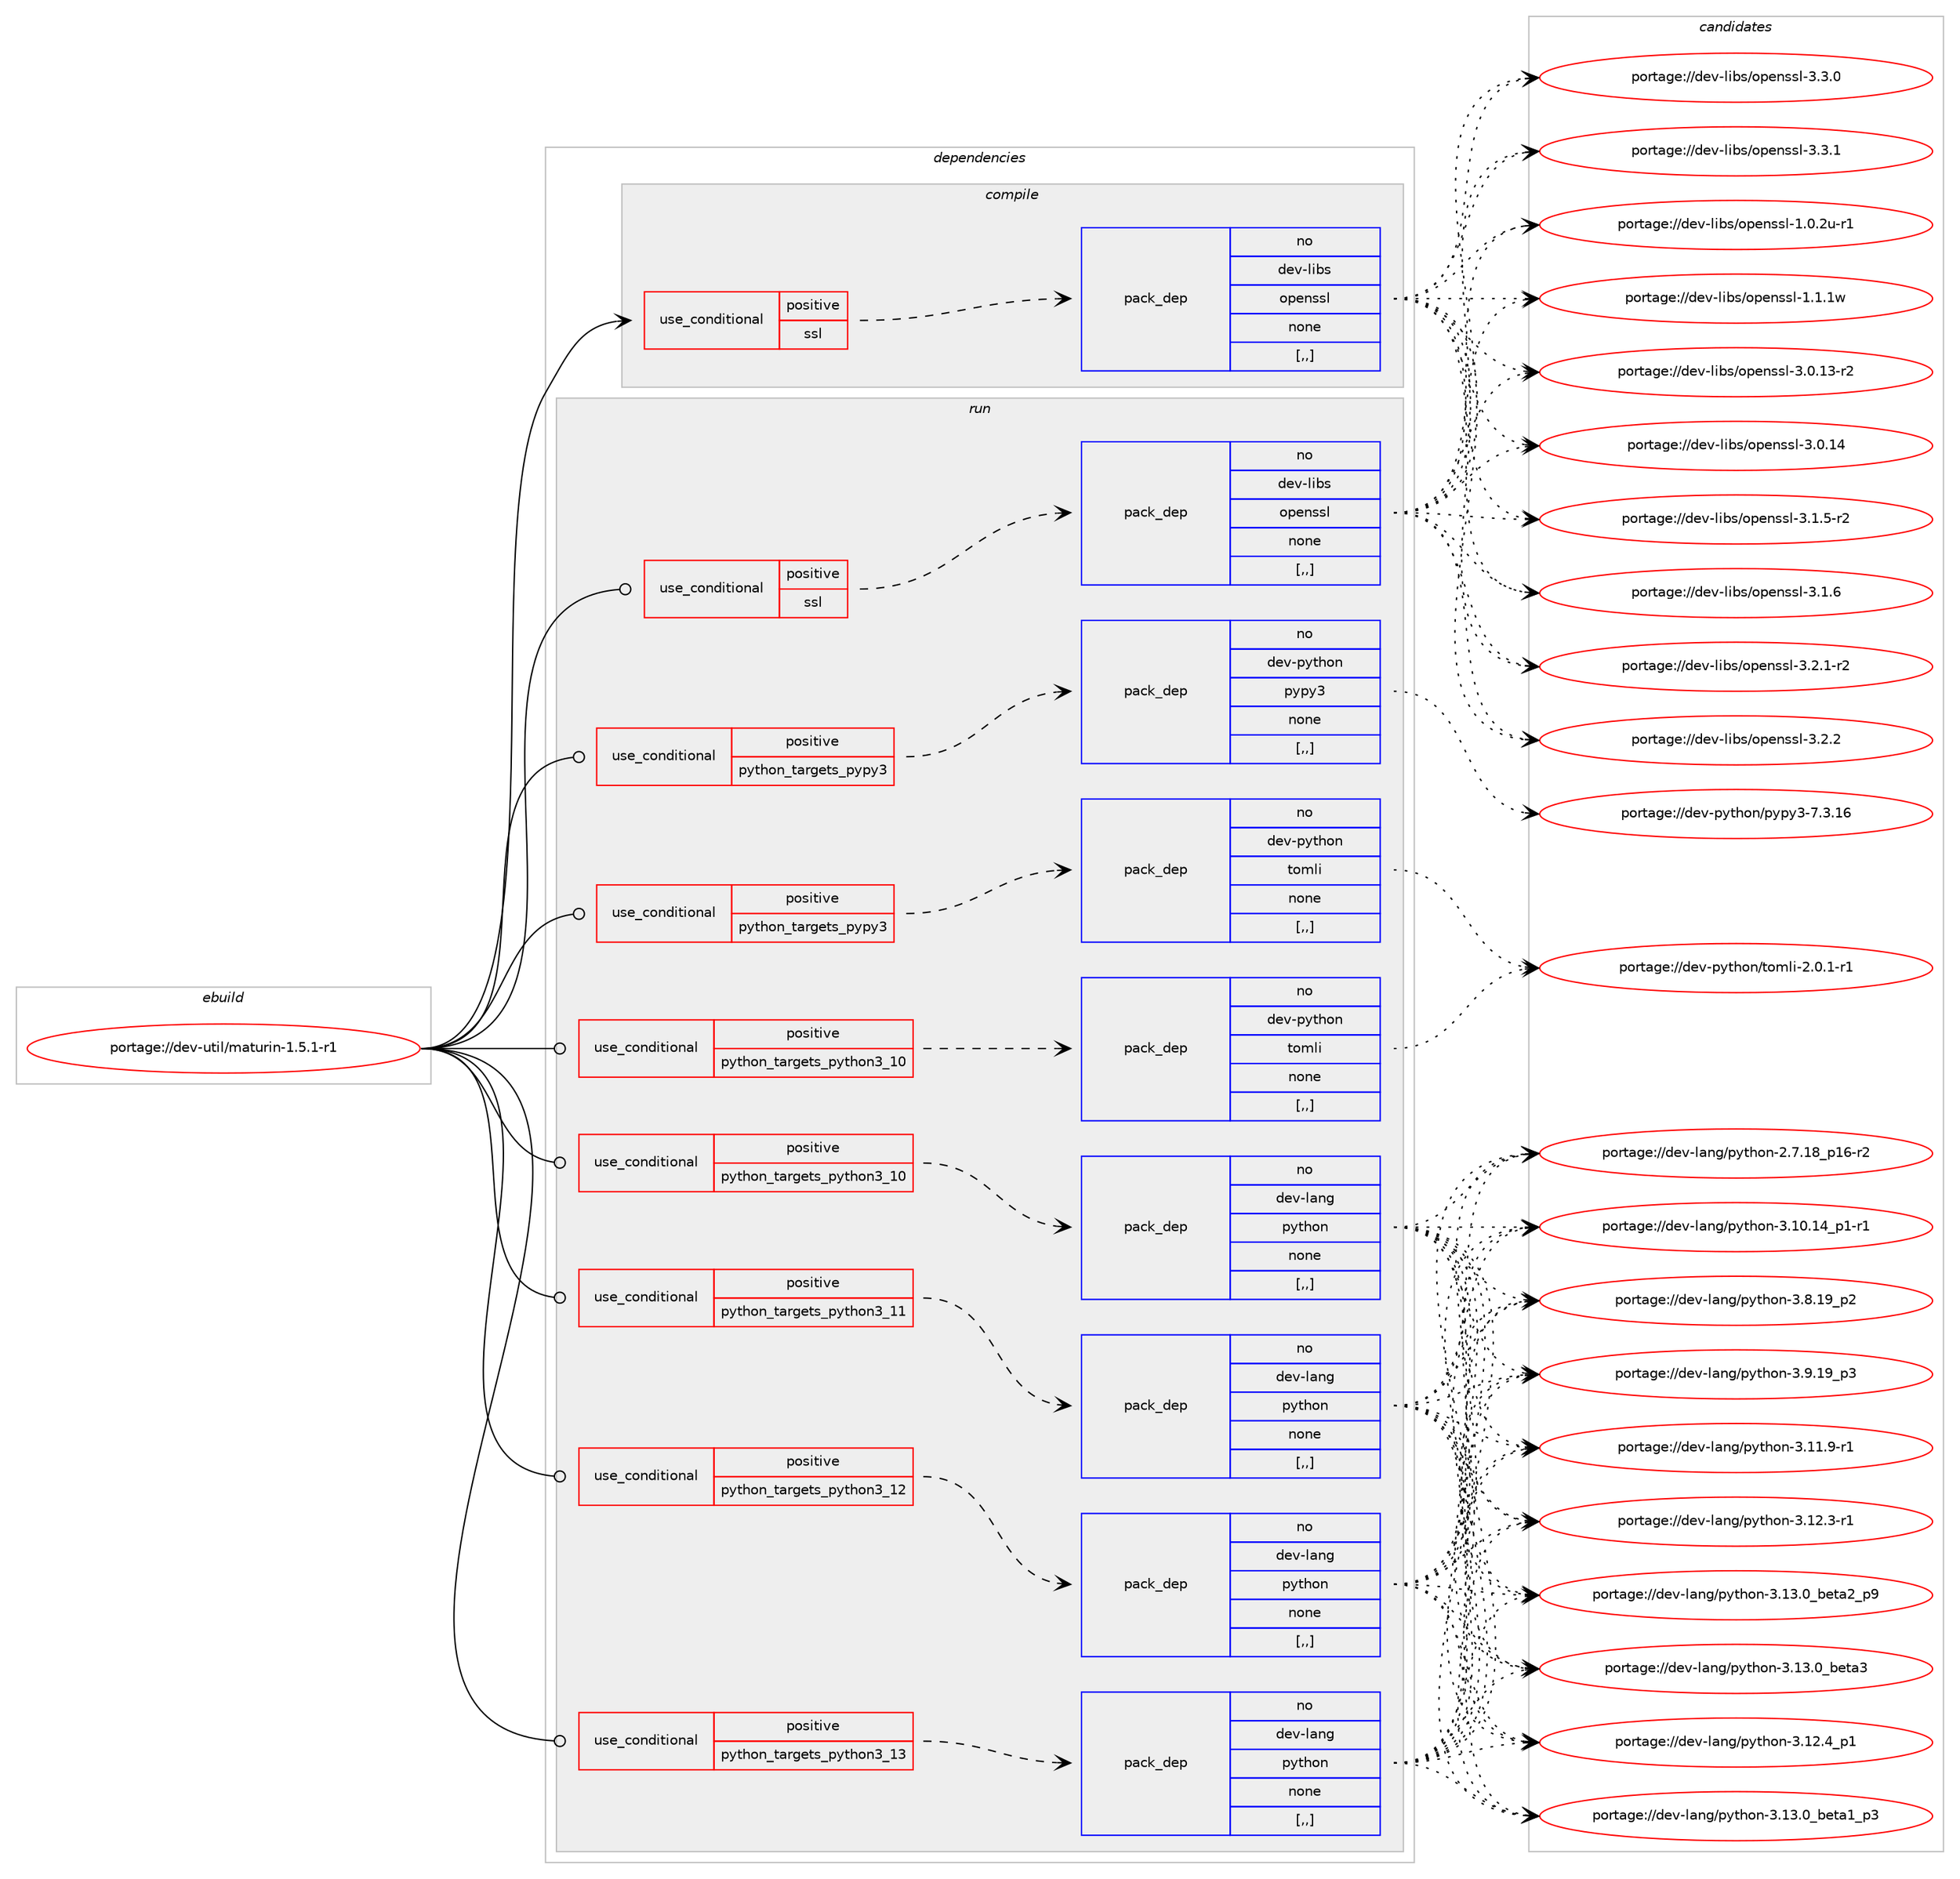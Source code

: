 digraph prolog {

# *************
# Graph options
# *************

newrank=true;
concentrate=true;
compound=true;
graph [rankdir=LR,fontname=Helvetica,fontsize=10,ranksep=1.5];#, ranksep=2.5, nodesep=0.2];
edge  [arrowhead=vee];
node  [fontname=Helvetica,fontsize=10];

# **********
# The ebuild
# **********

subgraph cluster_leftcol {
color=gray;
label=<<i>ebuild</i>>;
id [label="portage://dev-util/maturin-1.5.1-r1", color=red, width=4, href="../dev-util/maturin-1.5.1-r1.svg"];
}

# ****************
# The dependencies
# ****************

subgraph cluster_midcol {
color=gray;
label=<<i>dependencies</i>>;
subgraph cluster_compile {
fillcolor="#eeeeee";
style=filled;
label=<<i>compile</i>>;
subgraph cond59543 {
dependency212521 [label=<<TABLE BORDER="0" CELLBORDER="1" CELLSPACING="0" CELLPADDING="4"><TR><TD ROWSPAN="3" CELLPADDING="10">use_conditional</TD></TR><TR><TD>positive</TD></TR><TR><TD>ssl</TD></TR></TABLE>>, shape=none, color=red];
subgraph pack151562 {
dependency212522 [label=<<TABLE BORDER="0" CELLBORDER="1" CELLSPACING="0" CELLPADDING="4" WIDTH="220"><TR><TD ROWSPAN="6" CELLPADDING="30">pack_dep</TD></TR><TR><TD WIDTH="110">no</TD></TR><TR><TD>dev-libs</TD></TR><TR><TD>openssl</TD></TR><TR><TD>none</TD></TR><TR><TD>[,,]</TD></TR></TABLE>>, shape=none, color=blue];
}
dependency212521:e -> dependency212522:w [weight=20,style="dashed",arrowhead="vee"];
}
id:e -> dependency212521:w [weight=20,style="solid",arrowhead="vee"];
}
subgraph cluster_compileandrun {
fillcolor="#eeeeee";
style=filled;
label=<<i>compile and run</i>>;
}
subgraph cluster_run {
fillcolor="#eeeeee";
style=filled;
label=<<i>run</i>>;
subgraph cond59544 {
dependency212523 [label=<<TABLE BORDER="0" CELLBORDER="1" CELLSPACING="0" CELLPADDING="4"><TR><TD ROWSPAN="3" CELLPADDING="10">use_conditional</TD></TR><TR><TD>positive</TD></TR><TR><TD>python_targets_pypy3</TD></TR></TABLE>>, shape=none, color=red];
subgraph pack151563 {
dependency212524 [label=<<TABLE BORDER="0" CELLBORDER="1" CELLSPACING="0" CELLPADDING="4" WIDTH="220"><TR><TD ROWSPAN="6" CELLPADDING="30">pack_dep</TD></TR><TR><TD WIDTH="110">no</TD></TR><TR><TD>dev-python</TD></TR><TR><TD>pypy3</TD></TR><TR><TD>none</TD></TR><TR><TD>[,,]</TD></TR></TABLE>>, shape=none, color=blue];
}
dependency212523:e -> dependency212524:w [weight=20,style="dashed",arrowhead="vee"];
}
id:e -> dependency212523:w [weight=20,style="solid",arrowhead="odot"];
subgraph cond59545 {
dependency212525 [label=<<TABLE BORDER="0" CELLBORDER="1" CELLSPACING="0" CELLPADDING="4"><TR><TD ROWSPAN="3" CELLPADDING="10">use_conditional</TD></TR><TR><TD>positive</TD></TR><TR><TD>python_targets_pypy3</TD></TR></TABLE>>, shape=none, color=red];
subgraph pack151564 {
dependency212526 [label=<<TABLE BORDER="0" CELLBORDER="1" CELLSPACING="0" CELLPADDING="4" WIDTH="220"><TR><TD ROWSPAN="6" CELLPADDING="30">pack_dep</TD></TR><TR><TD WIDTH="110">no</TD></TR><TR><TD>dev-python</TD></TR><TR><TD>tomli</TD></TR><TR><TD>none</TD></TR><TR><TD>[,,]</TD></TR></TABLE>>, shape=none, color=blue];
}
dependency212525:e -> dependency212526:w [weight=20,style="dashed",arrowhead="vee"];
}
id:e -> dependency212525:w [weight=20,style="solid",arrowhead="odot"];
subgraph cond59546 {
dependency212527 [label=<<TABLE BORDER="0" CELLBORDER="1" CELLSPACING="0" CELLPADDING="4"><TR><TD ROWSPAN="3" CELLPADDING="10">use_conditional</TD></TR><TR><TD>positive</TD></TR><TR><TD>python_targets_python3_10</TD></TR></TABLE>>, shape=none, color=red];
subgraph pack151565 {
dependency212528 [label=<<TABLE BORDER="0" CELLBORDER="1" CELLSPACING="0" CELLPADDING="4" WIDTH="220"><TR><TD ROWSPAN="6" CELLPADDING="30">pack_dep</TD></TR><TR><TD WIDTH="110">no</TD></TR><TR><TD>dev-lang</TD></TR><TR><TD>python</TD></TR><TR><TD>none</TD></TR><TR><TD>[,,]</TD></TR></TABLE>>, shape=none, color=blue];
}
dependency212527:e -> dependency212528:w [weight=20,style="dashed",arrowhead="vee"];
}
id:e -> dependency212527:w [weight=20,style="solid",arrowhead="odot"];
subgraph cond59547 {
dependency212529 [label=<<TABLE BORDER="0" CELLBORDER="1" CELLSPACING="0" CELLPADDING="4"><TR><TD ROWSPAN="3" CELLPADDING="10">use_conditional</TD></TR><TR><TD>positive</TD></TR><TR><TD>python_targets_python3_10</TD></TR></TABLE>>, shape=none, color=red];
subgraph pack151566 {
dependency212530 [label=<<TABLE BORDER="0" CELLBORDER="1" CELLSPACING="0" CELLPADDING="4" WIDTH="220"><TR><TD ROWSPAN="6" CELLPADDING="30">pack_dep</TD></TR><TR><TD WIDTH="110">no</TD></TR><TR><TD>dev-python</TD></TR><TR><TD>tomli</TD></TR><TR><TD>none</TD></TR><TR><TD>[,,]</TD></TR></TABLE>>, shape=none, color=blue];
}
dependency212529:e -> dependency212530:w [weight=20,style="dashed",arrowhead="vee"];
}
id:e -> dependency212529:w [weight=20,style="solid",arrowhead="odot"];
subgraph cond59548 {
dependency212531 [label=<<TABLE BORDER="0" CELLBORDER="1" CELLSPACING="0" CELLPADDING="4"><TR><TD ROWSPAN="3" CELLPADDING="10">use_conditional</TD></TR><TR><TD>positive</TD></TR><TR><TD>python_targets_python3_11</TD></TR></TABLE>>, shape=none, color=red];
subgraph pack151567 {
dependency212532 [label=<<TABLE BORDER="0" CELLBORDER="1" CELLSPACING="0" CELLPADDING="4" WIDTH="220"><TR><TD ROWSPAN="6" CELLPADDING="30">pack_dep</TD></TR><TR><TD WIDTH="110">no</TD></TR><TR><TD>dev-lang</TD></TR><TR><TD>python</TD></TR><TR><TD>none</TD></TR><TR><TD>[,,]</TD></TR></TABLE>>, shape=none, color=blue];
}
dependency212531:e -> dependency212532:w [weight=20,style="dashed",arrowhead="vee"];
}
id:e -> dependency212531:w [weight=20,style="solid",arrowhead="odot"];
subgraph cond59549 {
dependency212533 [label=<<TABLE BORDER="0" CELLBORDER="1" CELLSPACING="0" CELLPADDING="4"><TR><TD ROWSPAN="3" CELLPADDING="10">use_conditional</TD></TR><TR><TD>positive</TD></TR><TR><TD>python_targets_python3_12</TD></TR></TABLE>>, shape=none, color=red];
subgraph pack151568 {
dependency212534 [label=<<TABLE BORDER="0" CELLBORDER="1" CELLSPACING="0" CELLPADDING="4" WIDTH="220"><TR><TD ROWSPAN="6" CELLPADDING="30">pack_dep</TD></TR><TR><TD WIDTH="110">no</TD></TR><TR><TD>dev-lang</TD></TR><TR><TD>python</TD></TR><TR><TD>none</TD></TR><TR><TD>[,,]</TD></TR></TABLE>>, shape=none, color=blue];
}
dependency212533:e -> dependency212534:w [weight=20,style="dashed",arrowhead="vee"];
}
id:e -> dependency212533:w [weight=20,style="solid",arrowhead="odot"];
subgraph cond59550 {
dependency212535 [label=<<TABLE BORDER="0" CELLBORDER="1" CELLSPACING="0" CELLPADDING="4"><TR><TD ROWSPAN="3" CELLPADDING="10">use_conditional</TD></TR><TR><TD>positive</TD></TR><TR><TD>python_targets_python3_13</TD></TR></TABLE>>, shape=none, color=red];
subgraph pack151569 {
dependency212536 [label=<<TABLE BORDER="0" CELLBORDER="1" CELLSPACING="0" CELLPADDING="4" WIDTH="220"><TR><TD ROWSPAN="6" CELLPADDING="30">pack_dep</TD></TR><TR><TD WIDTH="110">no</TD></TR><TR><TD>dev-lang</TD></TR><TR><TD>python</TD></TR><TR><TD>none</TD></TR><TR><TD>[,,]</TD></TR></TABLE>>, shape=none, color=blue];
}
dependency212535:e -> dependency212536:w [weight=20,style="dashed",arrowhead="vee"];
}
id:e -> dependency212535:w [weight=20,style="solid",arrowhead="odot"];
subgraph cond59551 {
dependency212537 [label=<<TABLE BORDER="0" CELLBORDER="1" CELLSPACING="0" CELLPADDING="4"><TR><TD ROWSPAN="3" CELLPADDING="10">use_conditional</TD></TR><TR><TD>positive</TD></TR><TR><TD>ssl</TD></TR></TABLE>>, shape=none, color=red];
subgraph pack151570 {
dependency212538 [label=<<TABLE BORDER="0" CELLBORDER="1" CELLSPACING="0" CELLPADDING="4" WIDTH="220"><TR><TD ROWSPAN="6" CELLPADDING="30">pack_dep</TD></TR><TR><TD WIDTH="110">no</TD></TR><TR><TD>dev-libs</TD></TR><TR><TD>openssl</TD></TR><TR><TD>none</TD></TR><TR><TD>[,,]</TD></TR></TABLE>>, shape=none, color=blue];
}
dependency212537:e -> dependency212538:w [weight=20,style="dashed",arrowhead="vee"];
}
id:e -> dependency212537:w [weight=20,style="solid",arrowhead="odot"];
}
}

# **************
# The candidates
# **************

subgraph cluster_choices {
rank=same;
color=gray;
label=<<i>candidates</i>>;

subgraph choice151562 {
color=black;
nodesep=1;
choice1001011184510810598115471111121011101151151084549464846501174511449 [label="portage://dev-libs/openssl-1.0.2u-r1", color=red, width=4,href="../dev-libs/openssl-1.0.2u-r1.svg"];
choice100101118451081059811547111112101110115115108454946494649119 [label="portage://dev-libs/openssl-1.1.1w", color=red, width=4,href="../dev-libs/openssl-1.1.1w.svg"];
choice100101118451081059811547111112101110115115108455146484649514511450 [label="portage://dev-libs/openssl-3.0.13-r2", color=red, width=4,href="../dev-libs/openssl-3.0.13-r2.svg"];
choice10010111845108105981154711111210111011511510845514648464952 [label="portage://dev-libs/openssl-3.0.14", color=red, width=4,href="../dev-libs/openssl-3.0.14.svg"];
choice1001011184510810598115471111121011101151151084551464946534511450 [label="portage://dev-libs/openssl-3.1.5-r2", color=red, width=4,href="../dev-libs/openssl-3.1.5-r2.svg"];
choice100101118451081059811547111112101110115115108455146494654 [label="portage://dev-libs/openssl-3.1.6", color=red, width=4,href="../dev-libs/openssl-3.1.6.svg"];
choice1001011184510810598115471111121011101151151084551465046494511450 [label="portage://dev-libs/openssl-3.2.1-r2", color=red, width=4,href="../dev-libs/openssl-3.2.1-r2.svg"];
choice100101118451081059811547111112101110115115108455146504650 [label="portage://dev-libs/openssl-3.2.2", color=red, width=4,href="../dev-libs/openssl-3.2.2.svg"];
choice100101118451081059811547111112101110115115108455146514648 [label="portage://dev-libs/openssl-3.3.0", color=red, width=4,href="../dev-libs/openssl-3.3.0.svg"];
choice100101118451081059811547111112101110115115108455146514649 [label="portage://dev-libs/openssl-3.3.1", color=red, width=4,href="../dev-libs/openssl-3.3.1.svg"];
dependency212522:e -> choice1001011184510810598115471111121011101151151084549464846501174511449:w [style=dotted,weight="100"];
dependency212522:e -> choice100101118451081059811547111112101110115115108454946494649119:w [style=dotted,weight="100"];
dependency212522:e -> choice100101118451081059811547111112101110115115108455146484649514511450:w [style=dotted,weight="100"];
dependency212522:e -> choice10010111845108105981154711111210111011511510845514648464952:w [style=dotted,weight="100"];
dependency212522:e -> choice1001011184510810598115471111121011101151151084551464946534511450:w [style=dotted,weight="100"];
dependency212522:e -> choice100101118451081059811547111112101110115115108455146494654:w [style=dotted,weight="100"];
dependency212522:e -> choice1001011184510810598115471111121011101151151084551465046494511450:w [style=dotted,weight="100"];
dependency212522:e -> choice100101118451081059811547111112101110115115108455146504650:w [style=dotted,weight="100"];
dependency212522:e -> choice100101118451081059811547111112101110115115108455146514648:w [style=dotted,weight="100"];
dependency212522:e -> choice100101118451081059811547111112101110115115108455146514649:w [style=dotted,weight="100"];
}
subgraph choice151563 {
color=black;
nodesep=1;
choice10010111845112121116104111110471121211121215145554651464954 [label="portage://dev-python/pypy3-7.3.16", color=red, width=4,href="../dev-python/pypy3-7.3.16.svg"];
dependency212524:e -> choice10010111845112121116104111110471121211121215145554651464954:w [style=dotted,weight="100"];
}
subgraph choice151564 {
color=black;
nodesep=1;
choice10010111845112121116104111110471161111091081054550464846494511449 [label="portage://dev-python/tomli-2.0.1-r1", color=red, width=4,href="../dev-python/tomli-2.0.1-r1.svg"];
dependency212526:e -> choice10010111845112121116104111110471161111091081054550464846494511449:w [style=dotted,weight="100"];
}
subgraph choice151565 {
color=black;
nodesep=1;
choice100101118451089711010347112121116104111110455046554649569511249544511450 [label="portage://dev-lang/python-2.7.18_p16-r2", color=red, width=4,href="../dev-lang/python-2.7.18_p16-r2.svg"];
choice100101118451089711010347112121116104111110455146494846495295112494511449 [label="portage://dev-lang/python-3.10.14_p1-r1", color=red, width=4,href="../dev-lang/python-3.10.14_p1-r1.svg"];
choice100101118451089711010347112121116104111110455146494946574511449 [label="portage://dev-lang/python-3.11.9-r1", color=red, width=4,href="../dev-lang/python-3.11.9-r1.svg"];
choice100101118451089711010347112121116104111110455146495046514511449 [label="portage://dev-lang/python-3.12.3-r1", color=red, width=4,href="../dev-lang/python-3.12.3-r1.svg"];
choice100101118451089711010347112121116104111110455146495046529511249 [label="portage://dev-lang/python-3.12.4_p1", color=red, width=4,href="../dev-lang/python-3.12.4_p1.svg"];
choice10010111845108971101034711212111610411111045514649514648959810111697499511251 [label="portage://dev-lang/python-3.13.0_beta1_p3", color=red, width=4,href="../dev-lang/python-3.13.0_beta1_p3.svg"];
choice10010111845108971101034711212111610411111045514649514648959810111697509511257 [label="portage://dev-lang/python-3.13.0_beta2_p9", color=red, width=4,href="../dev-lang/python-3.13.0_beta2_p9.svg"];
choice1001011184510897110103471121211161041111104551464951464895981011169751 [label="portage://dev-lang/python-3.13.0_beta3", color=red, width=4,href="../dev-lang/python-3.13.0_beta3.svg"];
choice100101118451089711010347112121116104111110455146564649579511250 [label="portage://dev-lang/python-3.8.19_p2", color=red, width=4,href="../dev-lang/python-3.8.19_p2.svg"];
choice100101118451089711010347112121116104111110455146574649579511251 [label="portage://dev-lang/python-3.9.19_p3", color=red, width=4,href="../dev-lang/python-3.9.19_p3.svg"];
dependency212528:e -> choice100101118451089711010347112121116104111110455046554649569511249544511450:w [style=dotted,weight="100"];
dependency212528:e -> choice100101118451089711010347112121116104111110455146494846495295112494511449:w [style=dotted,weight="100"];
dependency212528:e -> choice100101118451089711010347112121116104111110455146494946574511449:w [style=dotted,weight="100"];
dependency212528:e -> choice100101118451089711010347112121116104111110455146495046514511449:w [style=dotted,weight="100"];
dependency212528:e -> choice100101118451089711010347112121116104111110455146495046529511249:w [style=dotted,weight="100"];
dependency212528:e -> choice10010111845108971101034711212111610411111045514649514648959810111697499511251:w [style=dotted,weight="100"];
dependency212528:e -> choice10010111845108971101034711212111610411111045514649514648959810111697509511257:w [style=dotted,weight="100"];
dependency212528:e -> choice1001011184510897110103471121211161041111104551464951464895981011169751:w [style=dotted,weight="100"];
dependency212528:e -> choice100101118451089711010347112121116104111110455146564649579511250:w [style=dotted,weight="100"];
dependency212528:e -> choice100101118451089711010347112121116104111110455146574649579511251:w [style=dotted,weight="100"];
}
subgraph choice151566 {
color=black;
nodesep=1;
choice10010111845112121116104111110471161111091081054550464846494511449 [label="portage://dev-python/tomli-2.0.1-r1", color=red, width=4,href="../dev-python/tomli-2.0.1-r1.svg"];
dependency212530:e -> choice10010111845112121116104111110471161111091081054550464846494511449:w [style=dotted,weight="100"];
}
subgraph choice151567 {
color=black;
nodesep=1;
choice100101118451089711010347112121116104111110455046554649569511249544511450 [label="portage://dev-lang/python-2.7.18_p16-r2", color=red, width=4,href="../dev-lang/python-2.7.18_p16-r2.svg"];
choice100101118451089711010347112121116104111110455146494846495295112494511449 [label="portage://dev-lang/python-3.10.14_p1-r1", color=red, width=4,href="../dev-lang/python-3.10.14_p1-r1.svg"];
choice100101118451089711010347112121116104111110455146494946574511449 [label="portage://dev-lang/python-3.11.9-r1", color=red, width=4,href="../dev-lang/python-3.11.9-r1.svg"];
choice100101118451089711010347112121116104111110455146495046514511449 [label="portage://dev-lang/python-3.12.3-r1", color=red, width=4,href="../dev-lang/python-3.12.3-r1.svg"];
choice100101118451089711010347112121116104111110455146495046529511249 [label="portage://dev-lang/python-3.12.4_p1", color=red, width=4,href="../dev-lang/python-3.12.4_p1.svg"];
choice10010111845108971101034711212111610411111045514649514648959810111697499511251 [label="portage://dev-lang/python-3.13.0_beta1_p3", color=red, width=4,href="../dev-lang/python-3.13.0_beta1_p3.svg"];
choice10010111845108971101034711212111610411111045514649514648959810111697509511257 [label="portage://dev-lang/python-3.13.0_beta2_p9", color=red, width=4,href="../dev-lang/python-3.13.0_beta2_p9.svg"];
choice1001011184510897110103471121211161041111104551464951464895981011169751 [label="portage://dev-lang/python-3.13.0_beta3", color=red, width=4,href="../dev-lang/python-3.13.0_beta3.svg"];
choice100101118451089711010347112121116104111110455146564649579511250 [label="portage://dev-lang/python-3.8.19_p2", color=red, width=4,href="../dev-lang/python-3.8.19_p2.svg"];
choice100101118451089711010347112121116104111110455146574649579511251 [label="portage://dev-lang/python-3.9.19_p3", color=red, width=4,href="../dev-lang/python-3.9.19_p3.svg"];
dependency212532:e -> choice100101118451089711010347112121116104111110455046554649569511249544511450:w [style=dotted,weight="100"];
dependency212532:e -> choice100101118451089711010347112121116104111110455146494846495295112494511449:w [style=dotted,weight="100"];
dependency212532:e -> choice100101118451089711010347112121116104111110455146494946574511449:w [style=dotted,weight="100"];
dependency212532:e -> choice100101118451089711010347112121116104111110455146495046514511449:w [style=dotted,weight="100"];
dependency212532:e -> choice100101118451089711010347112121116104111110455146495046529511249:w [style=dotted,weight="100"];
dependency212532:e -> choice10010111845108971101034711212111610411111045514649514648959810111697499511251:w [style=dotted,weight="100"];
dependency212532:e -> choice10010111845108971101034711212111610411111045514649514648959810111697509511257:w [style=dotted,weight="100"];
dependency212532:e -> choice1001011184510897110103471121211161041111104551464951464895981011169751:w [style=dotted,weight="100"];
dependency212532:e -> choice100101118451089711010347112121116104111110455146564649579511250:w [style=dotted,weight="100"];
dependency212532:e -> choice100101118451089711010347112121116104111110455146574649579511251:w [style=dotted,weight="100"];
}
subgraph choice151568 {
color=black;
nodesep=1;
choice100101118451089711010347112121116104111110455046554649569511249544511450 [label="portage://dev-lang/python-2.7.18_p16-r2", color=red, width=4,href="../dev-lang/python-2.7.18_p16-r2.svg"];
choice100101118451089711010347112121116104111110455146494846495295112494511449 [label="portage://dev-lang/python-3.10.14_p1-r1", color=red, width=4,href="../dev-lang/python-3.10.14_p1-r1.svg"];
choice100101118451089711010347112121116104111110455146494946574511449 [label="portage://dev-lang/python-3.11.9-r1", color=red, width=4,href="../dev-lang/python-3.11.9-r1.svg"];
choice100101118451089711010347112121116104111110455146495046514511449 [label="portage://dev-lang/python-3.12.3-r1", color=red, width=4,href="../dev-lang/python-3.12.3-r1.svg"];
choice100101118451089711010347112121116104111110455146495046529511249 [label="portage://dev-lang/python-3.12.4_p1", color=red, width=4,href="../dev-lang/python-3.12.4_p1.svg"];
choice10010111845108971101034711212111610411111045514649514648959810111697499511251 [label="portage://dev-lang/python-3.13.0_beta1_p3", color=red, width=4,href="../dev-lang/python-3.13.0_beta1_p3.svg"];
choice10010111845108971101034711212111610411111045514649514648959810111697509511257 [label="portage://dev-lang/python-3.13.0_beta2_p9", color=red, width=4,href="../dev-lang/python-3.13.0_beta2_p9.svg"];
choice1001011184510897110103471121211161041111104551464951464895981011169751 [label="portage://dev-lang/python-3.13.0_beta3", color=red, width=4,href="../dev-lang/python-3.13.0_beta3.svg"];
choice100101118451089711010347112121116104111110455146564649579511250 [label="portage://dev-lang/python-3.8.19_p2", color=red, width=4,href="../dev-lang/python-3.8.19_p2.svg"];
choice100101118451089711010347112121116104111110455146574649579511251 [label="portage://dev-lang/python-3.9.19_p3", color=red, width=4,href="../dev-lang/python-3.9.19_p3.svg"];
dependency212534:e -> choice100101118451089711010347112121116104111110455046554649569511249544511450:w [style=dotted,weight="100"];
dependency212534:e -> choice100101118451089711010347112121116104111110455146494846495295112494511449:w [style=dotted,weight="100"];
dependency212534:e -> choice100101118451089711010347112121116104111110455146494946574511449:w [style=dotted,weight="100"];
dependency212534:e -> choice100101118451089711010347112121116104111110455146495046514511449:w [style=dotted,weight="100"];
dependency212534:e -> choice100101118451089711010347112121116104111110455146495046529511249:w [style=dotted,weight="100"];
dependency212534:e -> choice10010111845108971101034711212111610411111045514649514648959810111697499511251:w [style=dotted,weight="100"];
dependency212534:e -> choice10010111845108971101034711212111610411111045514649514648959810111697509511257:w [style=dotted,weight="100"];
dependency212534:e -> choice1001011184510897110103471121211161041111104551464951464895981011169751:w [style=dotted,weight="100"];
dependency212534:e -> choice100101118451089711010347112121116104111110455146564649579511250:w [style=dotted,weight="100"];
dependency212534:e -> choice100101118451089711010347112121116104111110455146574649579511251:w [style=dotted,weight="100"];
}
subgraph choice151569 {
color=black;
nodesep=1;
choice100101118451089711010347112121116104111110455046554649569511249544511450 [label="portage://dev-lang/python-2.7.18_p16-r2", color=red, width=4,href="../dev-lang/python-2.7.18_p16-r2.svg"];
choice100101118451089711010347112121116104111110455146494846495295112494511449 [label="portage://dev-lang/python-3.10.14_p1-r1", color=red, width=4,href="../dev-lang/python-3.10.14_p1-r1.svg"];
choice100101118451089711010347112121116104111110455146494946574511449 [label="portage://dev-lang/python-3.11.9-r1", color=red, width=4,href="../dev-lang/python-3.11.9-r1.svg"];
choice100101118451089711010347112121116104111110455146495046514511449 [label="portage://dev-lang/python-3.12.3-r1", color=red, width=4,href="../dev-lang/python-3.12.3-r1.svg"];
choice100101118451089711010347112121116104111110455146495046529511249 [label="portage://dev-lang/python-3.12.4_p1", color=red, width=4,href="../dev-lang/python-3.12.4_p1.svg"];
choice10010111845108971101034711212111610411111045514649514648959810111697499511251 [label="portage://dev-lang/python-3.13.0_beta1_p3", color=red, width=4,href="../dev-lang/python-3.13.0_beta1_p3.svg"];
choice10010111845108971101034711212111610411111045514649514648959810111697509511257 [label="portage://dev-lang/python-3.13.0_beta2_p9", color=red, width=4,href="../dev-lang/python-3.13.0_beta2_p9.svg"];
choice1001011184510897110103471121211161041111104551464951464895981011169751 [label="portage://dev-lang/python-3.13.0_beta3", color=red, width=4,href="../dev-lang/python-3.13.0_beta3.svg"];
choice100101118451089711010347112121116104111110455146564649579511250 [label="portage://dev-lang/python-3.8.19_p2", color=red, width=4,href="../dev-lang/python-3.8.19_p2.svg"];
choice100101118451089711010347112121116104111110455146574649579511251 [label="portage://dev-lang/python-3.9.19_p3", color=red, width=4,href="../dev-lang/python-3.9.19_p3.svg"];
dependency212536:e -> choice100101118451089711010347112121116104111110455046554649569511249544511450:w [style=dotted,weight="100"];
dependency212536:e -> choice100101118451089711010347112121116104111110455146494846495295112494511449:w [style=dotted,weight="100"];
dependency212536:e -> choice100101118451089711010347112121116104111110455146494946574511449:w [style=dotted,weight="100"];
dependency212536:e -> choice100101118451089711010347112121116104111110455146495046514511449:w [style=dotted,weight="100"];
dependency212536:e -> choice100101118451089711010347112121116104111110455146495046529511249:w [style=dotted,weight="100"];
dependency212536:e -> choice10010111845108971101034711212111610411111045514649514648959810111697499511251:w [style=dotted,weight="100"];
dependency212536:e -> choice10010111845108971101034711212111610411111045514649514648959810111697509511257:w [style=dotted,weight="100"];
dependency212536:e -> choice1001011184510897110103471121211161041111104551464951464895981011169751:w [style=dotted,weight="100"];
dependency212536:e -> choice100101118451089711010347112121116104111110455146564649579511250:w [style=dotted,weight="100"];
dependency212536:e -> choice100101118451089711010347112121116104111110455146574649579511251:w [style=dotted,weight="100"];
}
subgraph choice151570 {
color=black;
nodesep=1;
choice1001011184510810598115471111121011101151151084549464846501174511449 [label="portage://dev-libs/openssl-1.0.2u-r1", color=red, width=4,href="../dev-libs/openssl-1.0.2u-r1.svg"];
choice100101118451081059811547111112101110115115108454946494649119 [label="portage://dev-libs/openssl-1.1.1w", color=red, width=4,href="../dev-libs/openssl-1.1.1w.svg"];
choice100101118451081059811547111112101110115115108455146484649514511450 [label="portage://dev-libs/openssl-3.0.13-r2", color=red, width=4,href="../dev-libs/openssl-3.0.13-r2.svg"];
choice10010111845108105981154711111210111011511510845514648464952 [label="portage://dev-libs/openssl-3.0.14", color=red, width=4,href="../dev-libs/openssl-3.0.14.svg"];
choice1001011184510810598115471111121011101151151084551464946534511450 [label="portage://dev-libs/openssl-3.1.5-r2", color=red, width=4,href="../dev-libs/openssl-3.1.5-r2.svg"];
choice100101118451081059811547111112101110115115108455146494654 [label="portage://dev-libs/openssl-3.1.6", color=red, width=4,href="../dev-libs/openssl-3.1.6.svg"];
choice1001011184510810598115471111121011101151151084551465046494511450 [label="portage://dev-libs/openssl-3.2.1-r2", color=red, width=4,href="../dev-libs/openssl-3.2.1-r2.svg"];
choice100101118451081059811547111112101110115115108455146504650 [label="portage://dev-libs/openssl-3.2.2", color=red, width=4,href="../dev-libs/openssl-3.2.2.svg"];
choice100101118451081059811547111112101110115115108455146514648 [label="portage://dev-libs/openssl-3.3.0", color=red, width=4,href="../dev-libs/openssl-3.3.0.svg"];
choice100101118451081059811547111112101110115115108455146514649 [label="portage://dev-libs/openssl-3.3.1", color=red, width=4,href="../dev-libs/openssl-3.3.1.svg"];
dependency212538:e -> choice1001011184510810598115471111121011101151151084549464846501174511449:w [style=dotted,weight="100"];
dependency212538:e -> choice100101118451081059811547111112101110115115108454946494649119:w [style=dotted,weight="100"];
dependency212538:e -> choice100101118451081059811547111112101110115115108455146484649514511450:w [style=dotted,weight="100"];
dependency212538:e -> choice10010111845108105981154711111210111011511510845514648464952:w [style=dotted,weight="100"];
dependency212538:e -> choice1001011184510810598115471111121011101151151084551464946534511450:w [style=dotted,weight="100"];
dependency212538:e -> choice100101118451081059811547111112101110115115108455146494654:w [style=dotted,weight="100"];
dependency212538:e -> choice1001011184510810598115471111121011101151151084551465046494511450:w [style=dotted,weight="100"];
dependency212538:e -> choice100101118451081059811547111112101110115115108455146504650:w [style=dotted,weight="100"];
dependency212538:e -> choice100101118451081059811547111112101110115115108455146514648:w [style=dotted,weight="100"];
dependency212538:e -> choice100101118451081059811547111112101110115115108455146514649:w [style=dotted,weight="100"];
}
}

}
